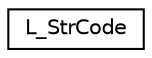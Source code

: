 digraph "Graphical Class Hierarchy"
{
 // LATEX_PDF_SIZE
  edge [fontname="Helvetica",fontsize="10",labelfontname="Helvetica",labelfontsize="10"];
  node [fontname="Helvetica",fontsize="10",shape=record];
  rankdir="LR";
  Node0 [label="L_StrCode",height=0.2,width=0.4,color="black", fillcolor="white", style="filled",URL="$struct_l___str_code.html",tooltip=" "];
}
